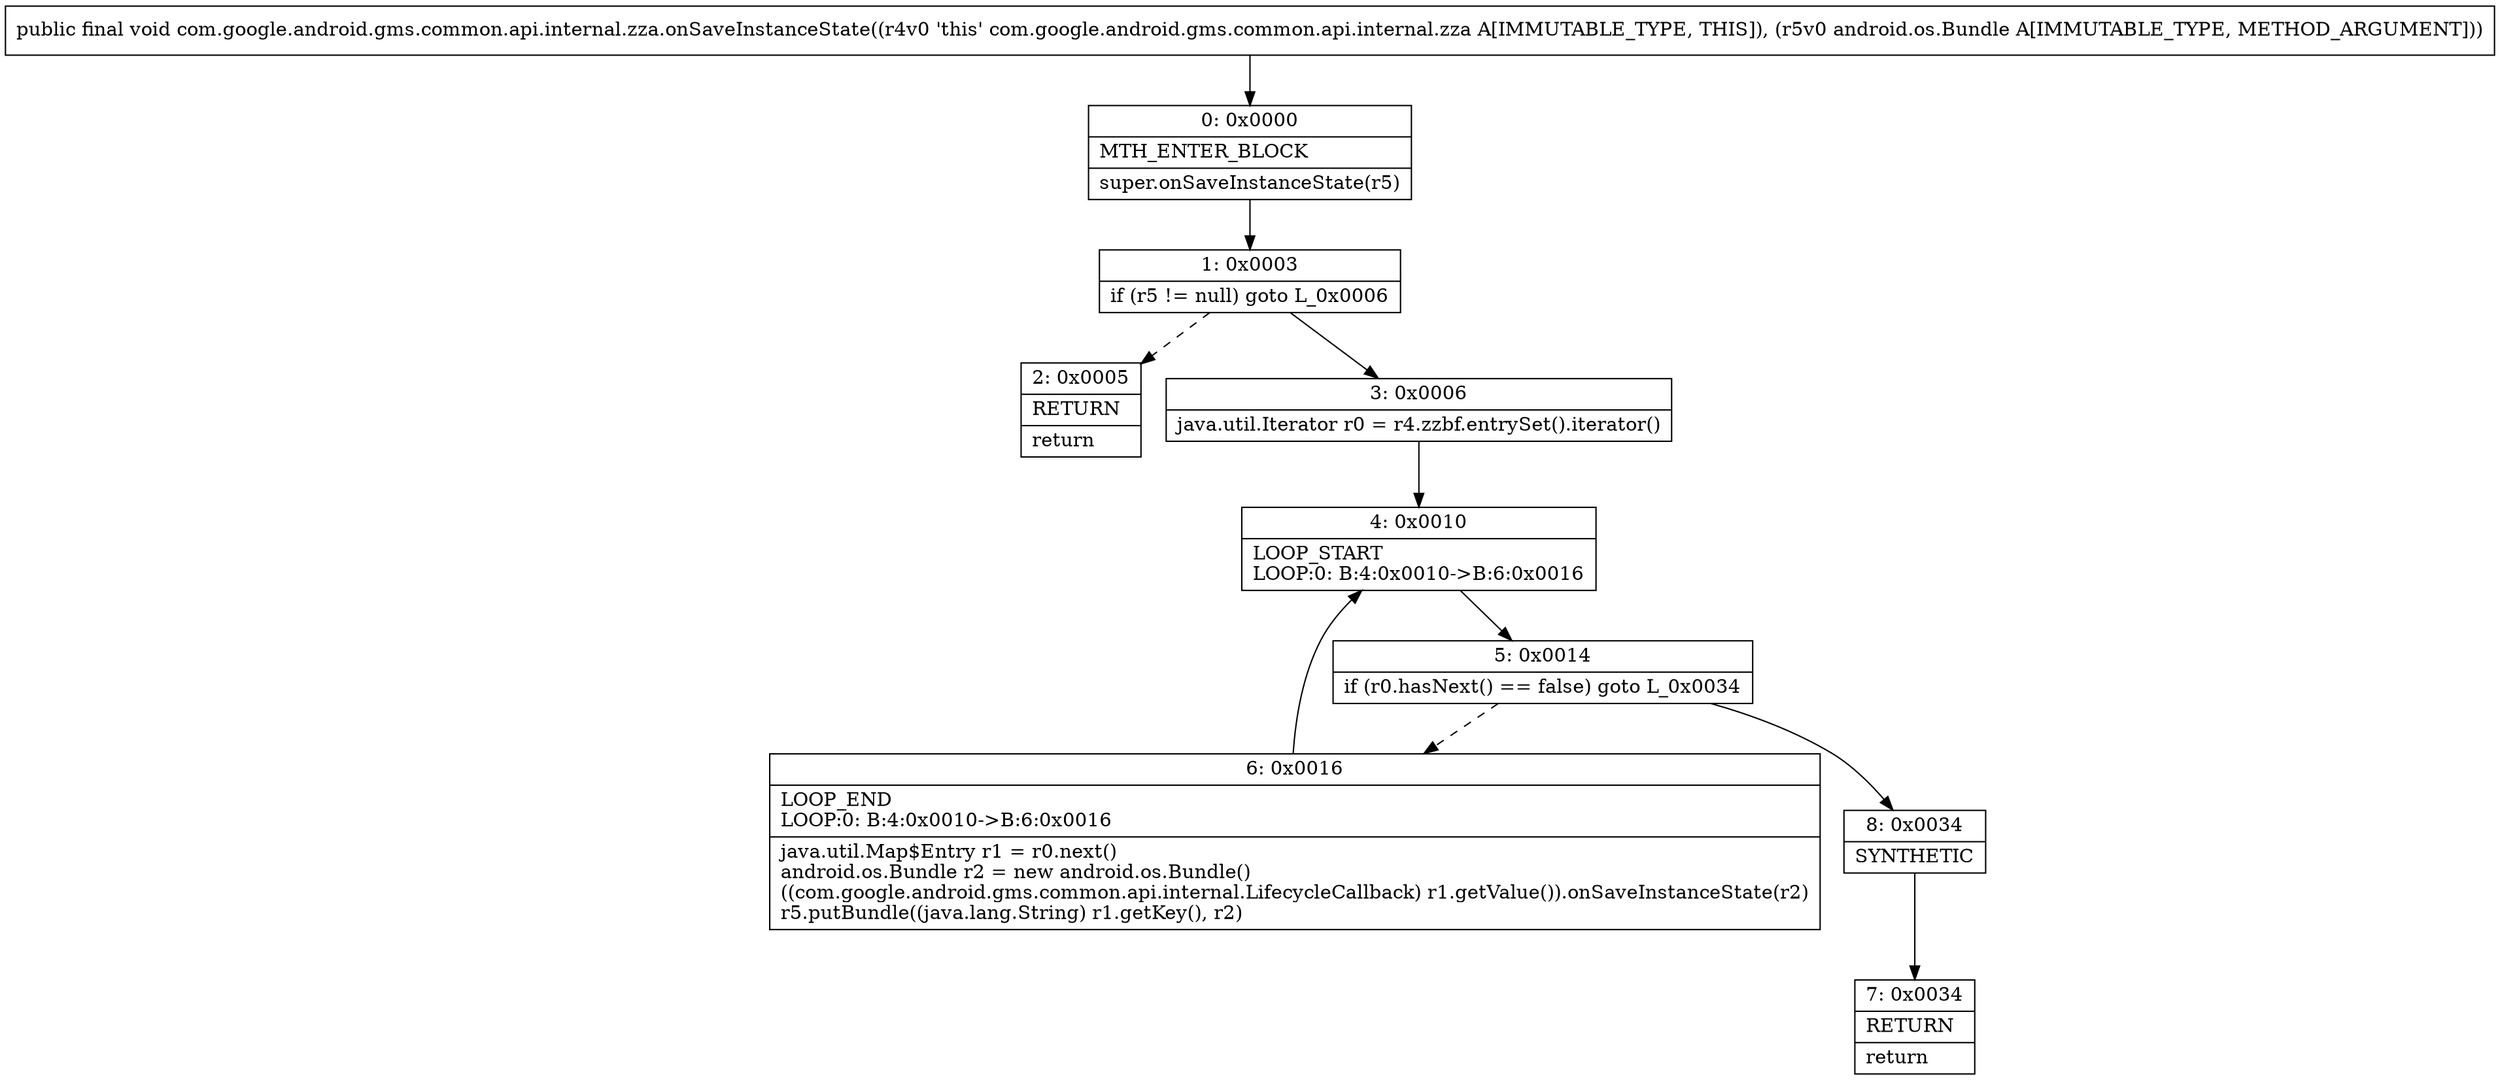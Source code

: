digraph "CFG forcom.google.android.gms.common.api.internal.zza.onSaveInstanceState(Landroid\/os\/Bundle;)V" {
Node_0 [shape=record,label="{0\:\ 0x0000|MTH_ENTER_BLOCK\l|super.onSaveInstanceState(r5)\l}"];
Node_1 [shape=record,label="{1\:\ 0x0003|if (r5 != null) goto L_0x0006\l}"];
Node_2 [shape=record,label="{2\:\ 0x0005|RETURN\l|return\l}"];
Node_3 [shape=record,label="{3\:\ 0x0006|java.util.Iterator r0 = r4.zzbf.entrySet().iterator()\l}"];
Node_4 [shape=record,label="{4\:\ 0x0010|LOOP_START\lLOOP:0: B:4:0x0010\-\>B:6:0x0016\l}"];
Node_5 [shape=record,label="{5\:\ 0x0014|if (r0.hasNext() == false) goto L_0x0034\l}"];
Node_6 [shape=record,label="{6\:\ 0x0016|LOOP_END\lLOOP:0: B:4:0x0010\-\>B:6:0x0016\l|java.util.Map$Entry r1 = r0.next()\landroid.os.Bundle r2 = new android.os.Bundle()\l((com.google.android.gms.common.api.internal.LifecycleCallback) r1.getValue()).onSaveInstanceState(r2)\lr5.putBundle((java.lang.String) r1.getKey(), r2)\l}"];
Node_7 [shape=record,label="{7\:\ 0x0034|RETURN\l|return\l}"];
Node_8 [shape=record,label="{8\:\ 0x0034|SYNTHETIC\l}"];
MethodNode[shape=record,label="{public final void com.google.android.gms.common.api.internal.zza.onSaveInstanceState((r4v0 'this' com.google.android.gms.common.api.internal.zza A[IMMUTABLE_TYPE, THIS]), (r5v0 android.os.Bundle A[IMMUTABLE_TYPE, METHOD_ARGUMENT])) }"];
MethodNode -> Node_0;
Node_0 -> Node_1;
Node_1 -> Node_2[style=dashed];
Node_1 -> Node_3;
Node_3 -> Node_4;
Node_4 -> Node_5;
Node_5 -> Node_6[style=dashed];
Node_5 -> Node_8;
Node_6 -> Node_4;
Node_8 -> Node_7;
}


